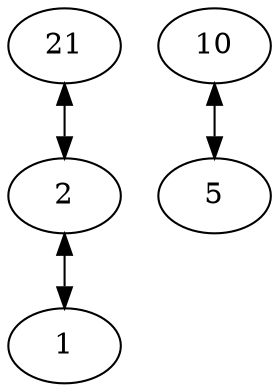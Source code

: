  digraph g {
 "Nodo1"[label="1"]                                                                                                                                    
 "Nodo2"[label="2"]                                                                                                                                    
 "Nodo2"             ->"Nodo1"             [dir = both]
 "Nodo2"[label="2"]                                                                                                                                    
 "Nodo5"[label="5"]                                                                                                                                    
 "Nodo10"[label="10"]                                                                                                                                  
 "Nodo10"            ->"Nodo5"             [dir = both]
 "Nodo21"[label="21"]                                                                                                                                  
 "Nodo21"            ->"Nodo2"             [dir = both]
 }
